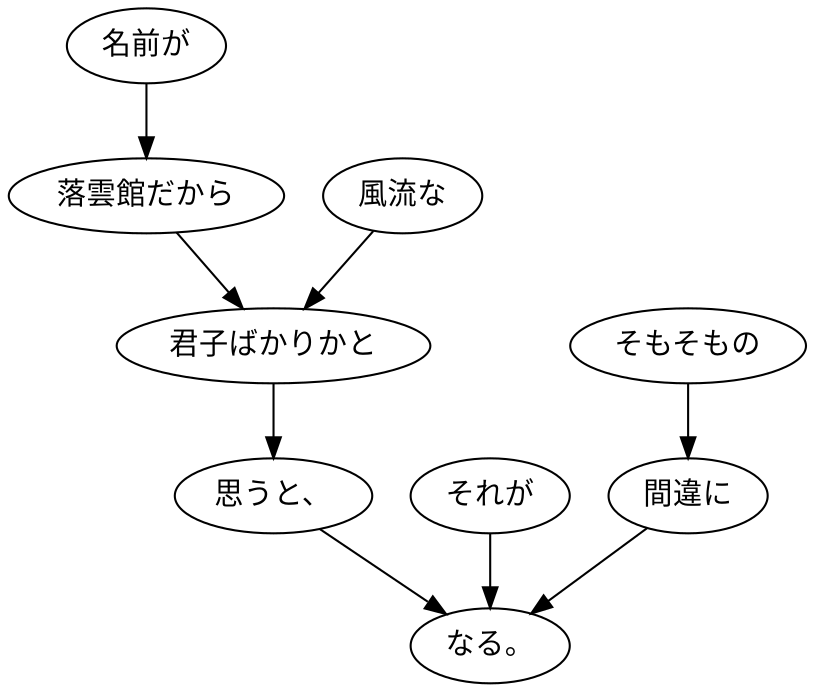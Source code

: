 digraph graph4707 {
	node0 [label="名前が"];
	node1 [label="落雲館だから"];
	node2 [label="風流な"];
	node3 [label="君子ばかりかと"];
	node4 [label="思うと、"];
	node5 [label="それが"];
	node6 [label="そもそもの"];
	node7 [label="間違に"];
	node8 [label="なる。"];
	node0 -> node1;
	node1 -> node3;
	node2 -> node3;
	node3 -> node4;
	node4 -> node8;
	node5 -> node8;
	node6 -> node7;
	node7 -> node8;
}
